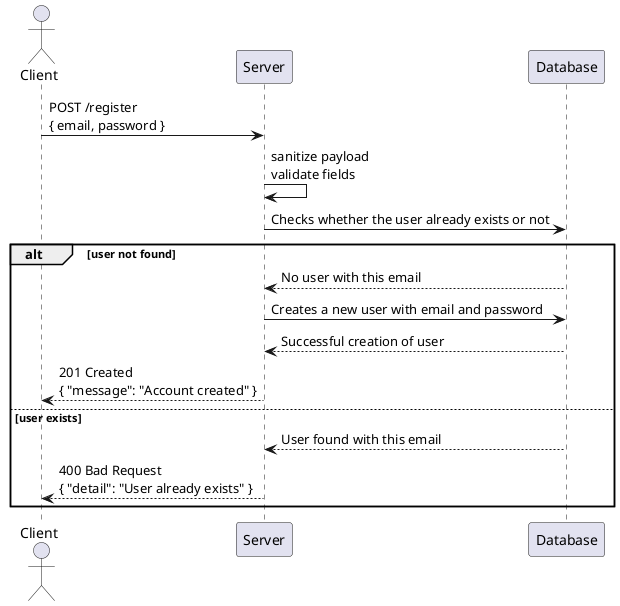 @startuml Register
actor Client
participant Server
participant Database

Client -> Server: POST /register\n{ email, password }
Server -> Server: sanitize payload\nvalidate fields
Server -> Database: Checks whether the user already exists or not
alt user not found
    Database --> Server: No user with this email
    Server -> Database: Creates a new user with email and password
    Database --> Server: Successful creation of user 
    Server --> Client: 201 Created\n{ "message": "Account created" }
else user exists
    Database --> Server: User found with this email
    Server --> Client: 400 Bad Request\n{ "detail": "User already exists" }
end
@enduml